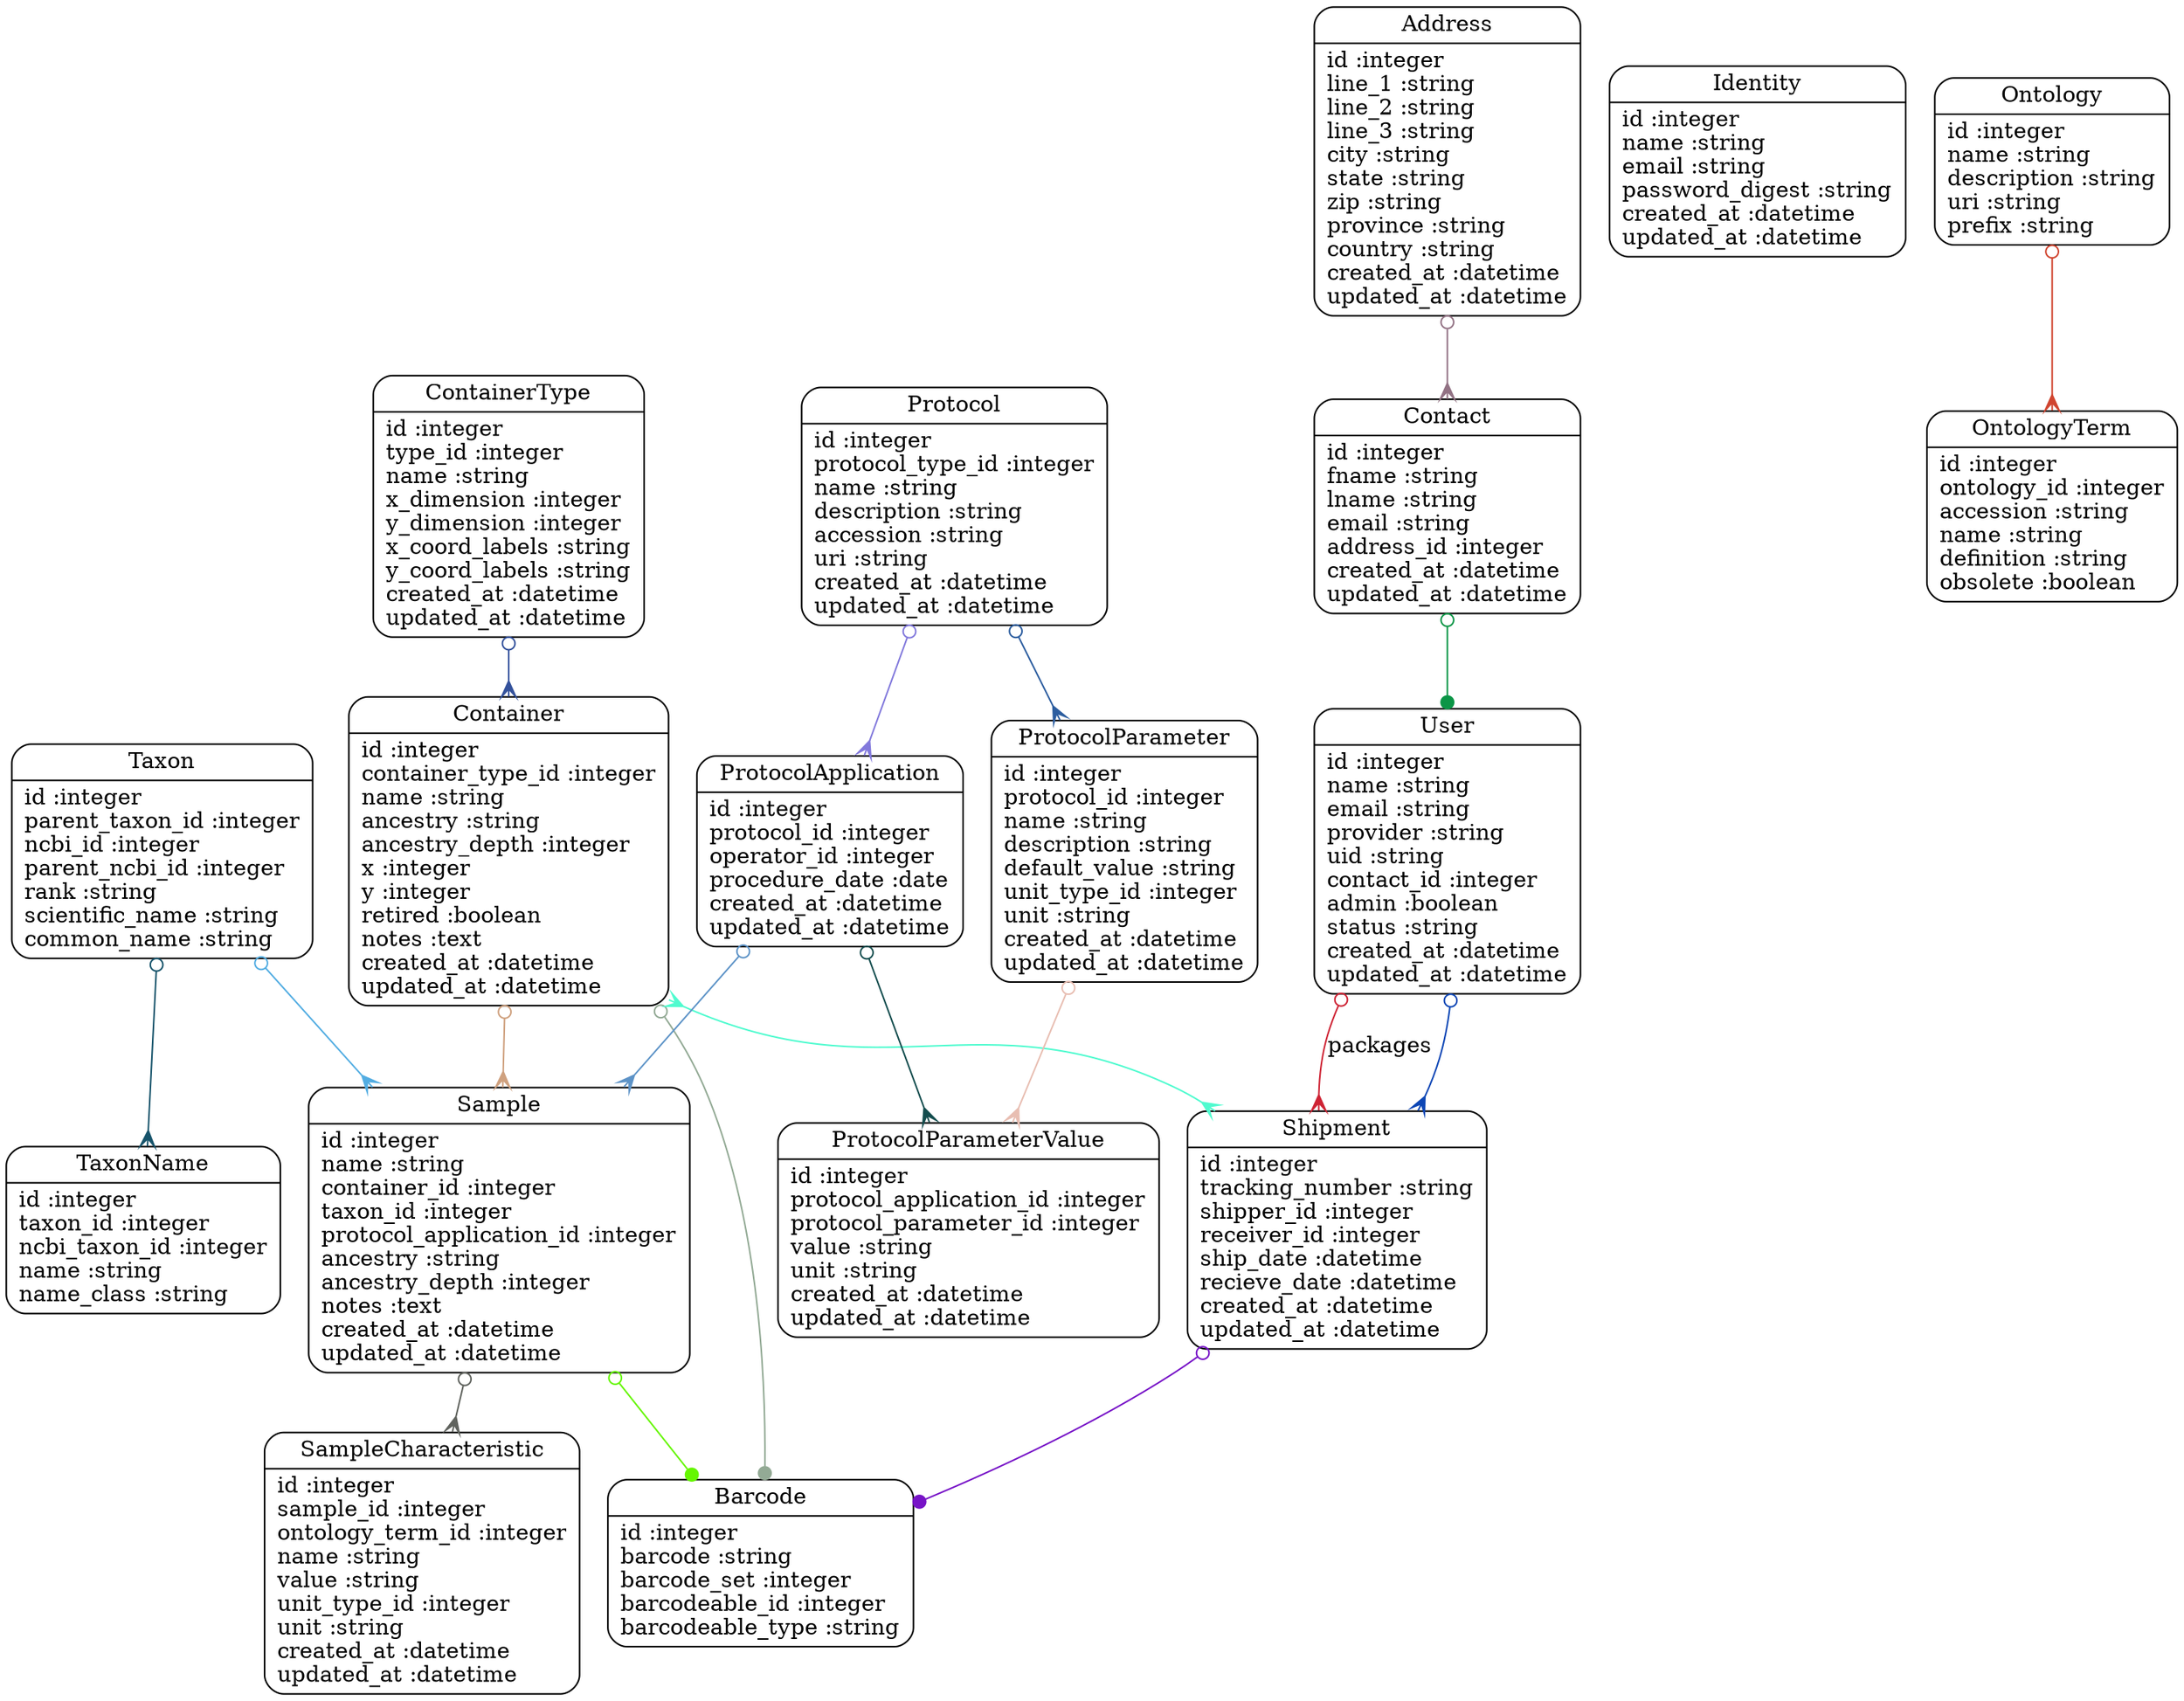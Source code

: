 digraph models_diagram {
	graph[overlap=false, splines=true]
	"Address" [shape=Mrecord, label="{Address|id :integer\lline_1 :string\lline_2 :string\lline_3 :string\lcity :string\lstate :string\lzip :string\lprovince :string\lcountry :string\lcreated_at :datetime\lupdated_at :datetime\l}"]
	"Barcode" [shape=Mrecord, label="{Barcode|id :integer\lbarcode :string\lbarcode_set :integer\lbarcodeable_id :integer\lbarcodeable_type :string\l}"]
	"Contact" [shape=Mrecord, label="{Contact|id :integer\lfname :string\llname :string\lemail :string\laddress_id :integer\lcreated_at :datetime\lupdated_at :datetime\l}"]
	"Container" [shape=Mrecord, label="{Container|id :integer\lcontainer_type_id :integer\lname :string\lancestry :string\lancestry_depth :integer\lx :integer\ly :integer\lretired :boolean\lnotes :text\lcreated_at :datetime\lupdated_at :datetime\l}"]
	"ContainerType" [shape=Mrecord, label="{ContainerType|id :integer\ltype_id :integer\lname :string\lx_dimension :integer\ly_dimension :integer\lx_coord_labels :string\ly_coord_labels :string\lcreated_at :datetime\lupdated_at :datetime\l}"]
	"Identity" [shape=Mrecord, label="{Identity|id :integer\lname :string\lemail :string\lpassword_digest :string\lcreated_at :datetime\lupdated_at :datetime\l}"]
	"Ontology" [shape=Mrecord, label="{Ontology|id :integer\lname :string\ldescription :string\luri :string\lprefix :string\l}"]
	"OntologyTerm" [shape=Mrecord, label="{OntologyTerm|id :integer\lontology_id :integer\laccession :string\lname :string\ldefinition :string\lobsolete :boolean\l}"]
	"Protocol" [shape=Mrecord, label="{Protocol|id :integer\lprotocol_type_id :integer\lname :string\ldescription :string\laccession :string\luri :string\lcreated_at :datetime\lupdated_at :datetime\l}"]
	"ProtocolApplication" [shape=Mrecord, label="{ProtocolApplication|id :integer\lprotocol_id :integer\loperator_id :integer\lprocedure_date :date\lcreated_at :datetime\lupdated_at :datetime\l}"]
	"ProtocolParameter" [shape=Mrecord, label="{ProtocolParameter|id :integer\lprotocol_id :integer\lname :string\ldescription :string\ldefault_value :string\lunit_type_id :integer\lunit :string\lcreated_at :datetime\lupdated_at :datetime\l}"]
	"ProtocolParameterValue" [shape=Mrecord, label="{ProtocolParameterValue|id :integer\lprotocol_application_id :integer\lprotocol_parameter_id :integer\lvalue :string\lunit :string\lcreated_at :datetime\lupdated_at :datetime\l}"]
	"Sample" [shape=Mrecord, label="{Sample|id :integer\lname :string\lcontainer_id :integer\ltaxon_id :integer\lprotocol_application_id :integer\lancestry :string\lancestry_depth :integer\lnotes :text\lcreated_at :datetime\lupdated_at :datetime\l}"]
	"SampleCharacteristic" [shape=Mrecord, label="{SampleCharacteristic|id :integer\lsample_id :integer\lontology_term_id :integer\lname :string\lvalue :string\lunit_type_id :integer\lunit :string\lcreated_at :datetime\lupdated_at :datetime\l}"]
	"Shipment" [shape=Mrecord, label="{Shipment|id :integer\ltracking_number :string\lshipper_id :integer\lreceiver_id :integer\lship_date :datetime\lrecieve_date :datetime\lcreated_at :datetime\lupdated_at :datetime\l}"]
	"Taxon" [shape=Mrecord, label="{Taxon|id :integer\lparent_taxon_id :integer\lncbi_id :integer\lparent_ncbi_id :integer\lrank :string\lscientific_name :string\lcommon_name :string\l}"]
	"TaxonName" [shape=Mrecord, label="{TaxonName|id :integer\ltaxon_id :integer\lncbi_taxon_id :integer\lname :string\lname_class :string\l}"]
	"User" [shape=Mrecord, label="{User|id :integer\lname :string\lemail :string\lprovider :string\luid :string\lcontact_id :integer\ladmin :boolean\lstatus :string\lcreated_at :datetime\lupdated_at :datetime\l}"]
	"Address" -> "Contact" [arrowtail=odot, arrowhead=crow, dir=both color="#927284"]
	"Contact" -> "User" [arrowtail=odot, arrowhead=dot, dir=both color="#0B9546"]
	"Container" -> "Sample" [arrowtail=odot, arrowhead=crow, dir=both color="#CFA17F"]
	"Container" -> "Barcode" [arrowtail=odot, arrowhead=dot, dir=both color="#93AA95"]
	"Container" -> "Shipment" [arrowtail=crow, arrowhead=crow, dir=both color="#50FBCF"]
	"ContainerType" -> "Container" [arrowtail=odot, arrowhead=crow, dir=both color="#34529C"]
	"Ontology" -> "OntologyTerm" [arrowtail=odot, arrowhead=crow, dir=both color="#D04530"]
	"Protocol" -> "ProtocolApplication" [arrowtail=odot, arrowhead=crow, dir=both color="#8279DC"]
	"Protocol" -> "ProtocolParameter" [arrowtail=odot, arrowhead=crow, dir=both color="#2C5D9F"]
	"ProtocolApplication" -> "Sample" [arrowtail=odot, arrowhead=crow, dir=both color="#5D93C7"]
	"ProtocolApplication" -> "ProtocolParameterValue" [arrowtail=odot, arrowhead=crow, dir=both color="#134D4E"]
	"ProtocolParameter" -> "ProtocolParameterValue" [arrowtail=odot, arrowhead=crow, dir=both color="#E8BEB2"]
	"Sample" -> "Barcode" [arrowtail=odot, arrowhead=dot, dir=both color="#65F602"]
	"Sample" -> "SampleCharacteristic" [arrowtail=odot, arrowhead=crow, dir=both color="#60635E"]
	"Shipment" -> "Barcode" [arrowtail=odot, arrowhead=dot, dir=both color="#7713C7"]
	"Taxon" -> "Sample" [arrowtail=odot, arrowhead=crow, dir=both color="#53ADE2"]
	"Taxon" -> "TaxonName" [arrowtail=odot, arrowhead=crow, dir=both color="#17546B"]
	"User" -> "Shipment" [arrowtail=odot, arrowhead=crow, dir=both color="#0D46B5"]
	"User" -> "Shipment" [label="packages", arrowtail=odot, arrowhead=crow, dir=both color="#CE2334"]
}

